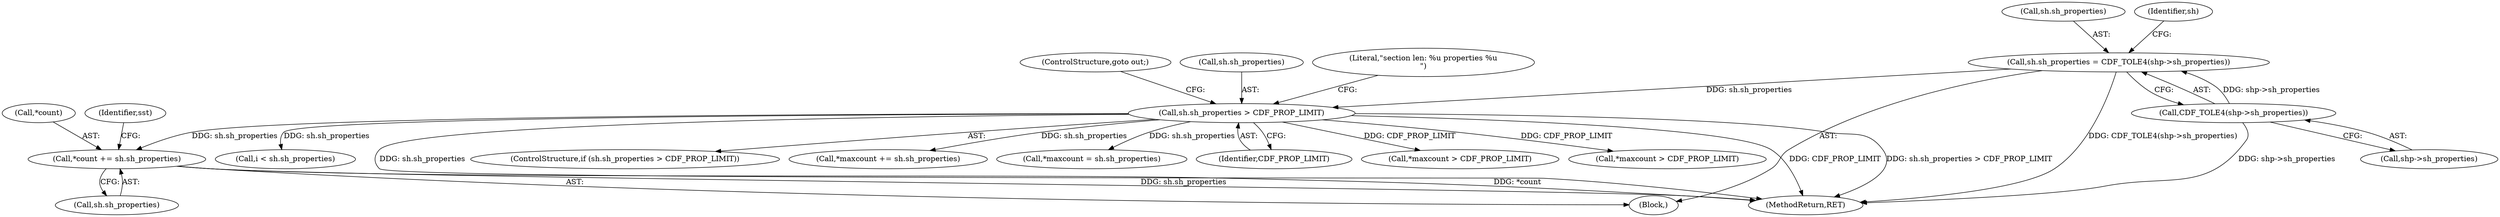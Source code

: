 digraph "0_file_93e063ee374b6a75729df9e7201fb511e47e259d@pointer" {
"1000230" [label="(Call,*count += sh.sh_properties)"];
"1000177" [label="(Call,sh.sh_properties > CDF_PROP_LIMIT)"];
"1000168" [label="(Call,sh.sh_properties = CDF_TOLE4(shp->sh_properties))"];
"1000172" [label="(Call,CDF_TOLE4(shp->sh_properties))"];
"1000168" [label="(Call,sh.sh_properties = CDF_TOLE4(shp->sh_properties))"];
"1000185" [label="(Literal,\"section len: %u properties %u\n\")"];
"1000182" [label="(ControlStructure,goto out;)"];
"1000176" [label="(ControlStructure,if (sh.sh_properties > CDF_PROP_LIMIT))"];
"1000203" [label="(Call,*maxcount += sh.sh_properties)"];
"1000169" [label="(Call,sh.sh_properties)"];
"1000853" [label="(MethodReturn,RET)"];
"1000179" [label="(Identifier,sh)"];
"1000211" [label="(Call,*maxcount = sh.sh_properties)"];
"1000233" [label="(Call,sh.sh_properties)"];
"1000239" [label="(Identifier,sst)"];
"1000178" [label="(Call,sh.sh_properties)"];
"1000181" [label="(Identifier,CDF_PROP_LIMIT)"];
"1000177" [label="(Call,sh.sh_properties > CDF_PROP_LIMIT)"];
"1000107" [label="(Block,)"];
"1000173" [label="(Call,shp->sh_properties)"];
"1000231" [label="(Call,*count)"];
"1000198" [label="(Call,*maxcount > CDF_PROP_LIMIT)"];
"1000230" [label="(Call,*count += sh.sh_properties)"];
"1000662" [label="(Call,*maxcount > CDF_PROP_LIMIT)"];
"1000251" [label="(Call,i < sh.sh_properties)"];
"1000172" [label="(Call,CDF_TOLE4(shp->sh_properties))"];
"1000230" -> "1000107"  [label="AST: "];
"1000230" -> "1000233"  [label="CFG: "];
"1000231" -> "1000230"  [label="AST: "];
"1000233" -> "1000230"  [label="AST: "];
"1000239" -> "1000230"  [label="CFG: "];
"1000230" -> "1000853"  [label="DDG: sh.sh_properties"];
"1000230" -> "1000853"  [label="DDG: *count"];
"1000177" -> "1000230"  [label="DDG: sh.sh_properties"];
"1000177" -> "1000176"  [label="AST: "];
"1000177" -> "1000181"  [label="CFG: "];
"1000178" -> "1000177"  [label="AST: "];
"1000181" -> "1000177"  [label="AST: "];
"1000182" -> "1000177"  [label="CFG: "];
"1000185" -> "1000177"  [label="CFG: "];
"1000177" -> "1000853"  [label="DDG: sh.sh_properties"];
"1000177" -> "1000853"  [label="DDG: CDF_PROP_LIMIT"];
"1000177" -> "1000853"  [label="DDG: sh.sh_properties > CDF_PROP_LIMIT"];
"1000168" -> "1000177"  [label="DDG: sh.sh_properties"];
"1000177" -> "1000198"  [label="DDG: CDF_PROP_LIMIT"];
"1000177" -> "1000203"  [label="DDG: sh.sh_properties"];
"1000177" -> "1000211"  [label="DDG: sh.sh_properties"];
"1000177" -> "1000251"  [label="DDG: sh.sh_properties"];
"1000177" -> "1000662"  [label="DDG: CDF_PROP_LIMIT"];
"1000168" -> "1000107"  [label="AST: "];
"1000168" -> "1000172"  [label="CFG: "];
"1000169" -> "1000168"  [label="AST: "];
"1000172" -> "1000168"  [label="AST: "];
"1000179" -> "1000168"  [label="CFG: "];
"1000168" -> "1000853"  [label="DDG: CDF_TOLE4(shp->sh_properties)"];
"1000172" -> "1000168"  [label="DDG: shp->sh_properties"];
"1000172" -> "1000173"  [label="CFG: "];
"1000173" -> "1000172"  [label="AST: "];
"1000172" -> "1000853"  [label="DDG: shp->sh_properties"];
}
